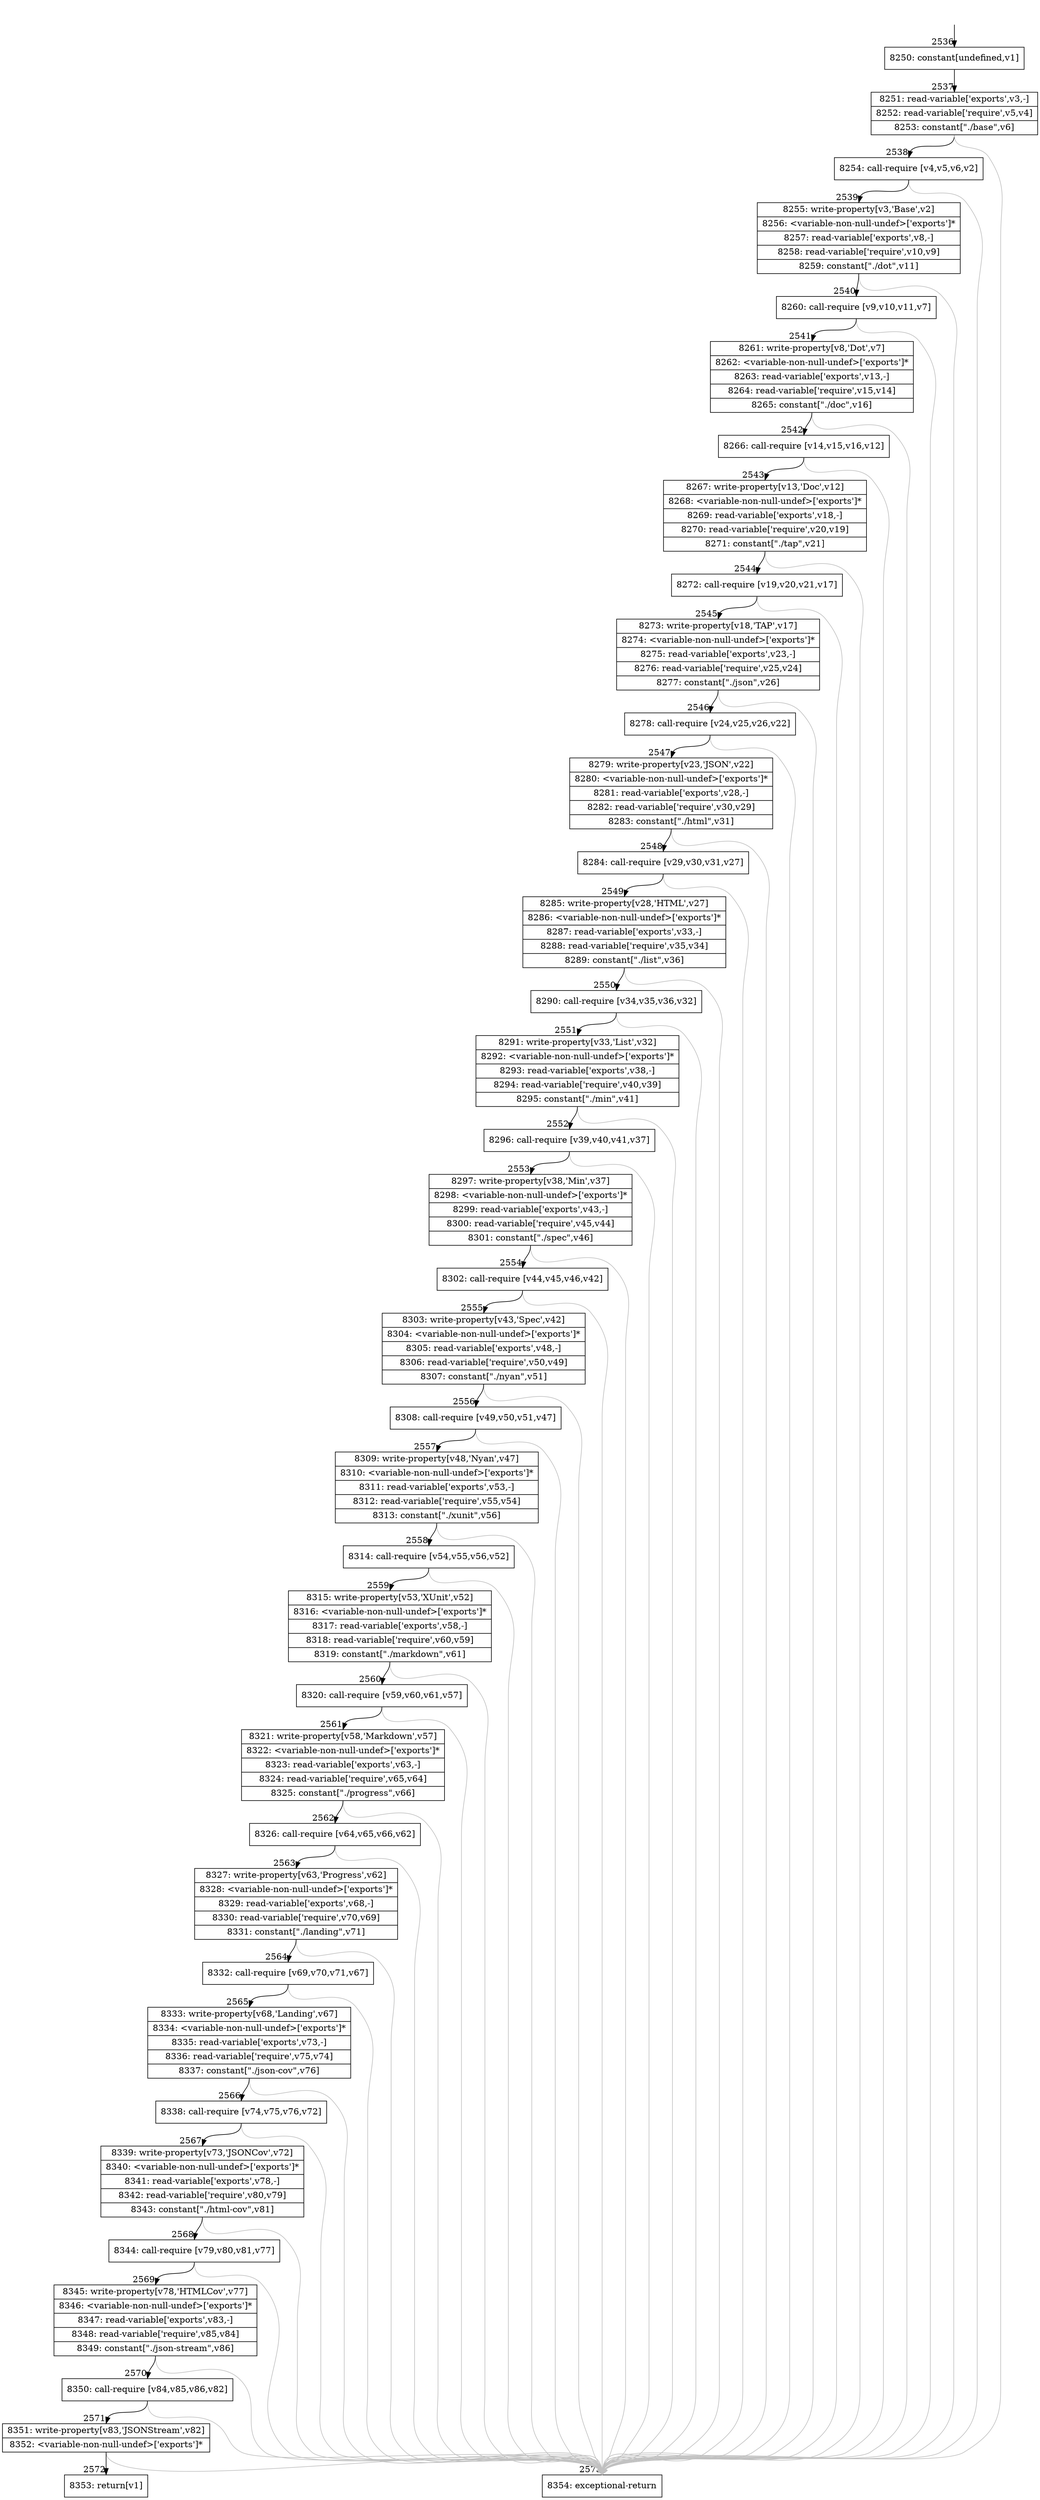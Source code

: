 digraph {
rankdir="TD"
BB_entry219[shape=none,label=""];
BB_entry219 -> BB2536 [tailport=s, headport=n, headlabel="    2536"]
BB2536 [shape=record label="{8250: constant[undefined,v1]}" ] 
BB2536 -> BB2537 [tailport=s, headport=n, headlabel="      2537"]
BB2537 [shape=record label="{8251: read-variable['exports',v3,-]|8252: read-variable['require',v5,v4]|8253: constant[\"./base\",v6]}" ] 
BB2537 -> BB2538 [tailport=s, headport=n, headlabel="      2538"]
BB2537 -> BB2573 [tailport=s, headport=n, color=gray, headlabel="      2573"]
BB2538 [shape=record label="{8254: call-require [v4,v5,v6,v2]}" ] 
BB2538 -> BB2539 [tailport=s, headport=n, headlabel="      2539"]
BB2538 -> BB2573 [tailport=s, headport=n, color=gray]
BB2539 [shape=record label="{8255: write-property[v3,'Base',v2]|8256: \<variable-non-null-undef\>['exports']*|8257: read-variable['exports',v8,-]|8258: read-variable['require',v10,v9]|8259: constant[\"./dot\",v11]}" ] 
BB2539 -> BB2540 [tailport=s, headport=n, headlabel="      2540"]
BB2539 -> BB2573 [tailport=s, headport=n, color=gray]
BB2540 [shape=record label="{8260: call-require [v9,v10,v11,v7]}" ] 
BB2540 -> BB2541 [tailport=s, headport=n, headlabel="      2541"]
BB2540 -> BB2573 [tailport=s, headport=n, color=gray]
BB2541 [shape=record label="{8261: write-property[v8,'Dot',v7]|8262: \<variable-non-null-undef\>['exports']*|8263: read-variable['exports',v13,-]|8264: read-variable['require',v15,v14]|8265: constant[\"./doc\",v16]}" ] 
BB2541 -> BB2542 [tailport=s, headport=n, headlabel="      2542"]
BB2541 -> BB2573 [tailport=s, headport=n, color=gray]
BB2542 [shape=record label="{8266: call-require [v14,v15,v16,v12]}" ] 
BB2542 -> BB2543 [tailport=s, headport=n, headlabel="      2543"]
BB2542 -> BB2573 [tailport=s, headport=n, color=gray]
BB2543 [shape=record label="{8267: write-property[v13,'Doc',v12]|8268: \<variable-non-null-undef\>['exports']*|8269: read-variable['exports',v18,-]|8270: read-variable['require',v20,v19]|8271: constant[\"./tap\",v21]}" ] 
BB2543 -> BB2544 [tailport=s, headport=n, headlabel="      2544"]
BB2543 -> BB2573 [tailport=s, headport=n, color=gray]
BB2544 [shape=record label="{8272: call-require [v19,v20,v21,v17]}" ] 
BB2544 -> BB2545 [tailport=s, headport=n, headlabel="      2545"]
BB2544 -> BB2573 [tailport=s, headport=n, color=gray]
BB2545 [shape=record label="{8273: write-property[v18,'TAP',v17]|8274: \<variable-non-null-undef\>['exports']*|8275: read-variable['exports',v23,-]|8276: read-variable['require',v25,v24]|8277: constant[\"./json\",v26]}" ] 
BB2545 -> BB2546 [tailport=s, headport=n, headlabel="      2546"]
BB2545 -> BB2573 [tailport=s, headport=n, color=gray]
BB2546 [shape=record label="{8278: call-require [v24,v25,v26,v22]}" ] 
BB2546 -> BB2547 [tailport=s, headport=n, headlabel="      2547"]
BB2546 -> BB2573 [tailport=s, headport=n, color=gray]
BB2547 [shape=record label="{8279: write-property[v23,'JSON',v22]|8280: \<variable-non-null-undef\>['exports']*|8281: read-variable['exports',v28,-]|8282: read-variable['require',v30,v29]|8283: constant[\"./html\",v31]}" ] 
BB2547 -> BB2548 [tailport=s, headport=n, headlabel="      2548"]
BB2547 -> BB2573 [tailport=s, headport=n, color=gray]
BB2548 [shape=record label="{8284: call-require [v29,v30,v31,v27]}" ] 
BB2548 -> BB2549 [tailport=s, headport=n, headlabel="      2549"]
BB2548 -> BB2573 [tailport=s, headport=n, color=gray]
BB2549 [shape=record label="{8285: write-property[v28,'HTML',v27]|8286: \<variable-non-null-undef\>['exports']*|8287: read-variable['exports',v33,-]|8288: read-variable['require',v35,v34]|8289: constant[\"./list\",v36]}" ] 
BB2549 -> BB2550 [tailport=s, headport=n, headlabel="      2550"]
BB2549 -> BB2573 [tailport=s, headport=n, color=gray]
BB2550 [shape=record label="{8290: call-require [v34,v35,v36,v32]}" ] 
BB2550 -> BB2551 [tailport=s, headport=n, headlabel="      2551"]
BB2550 -> BB2573 [tailport=s, headport=n, color=gray]
BB2551 [shape=record label="{8291: write-property[v33,'List',v32]|8292: \<variable-non-null-undef\>['exports']*|8293: read-variable['exports',v38,-]|8294: read-variable['require',v40,v39]|8295: constant[\"./min\",v41]}" ] 
BB2551 -> BB2552 [tailport=s, headport=n, headlabel="      2552"]
BB2551 -> BB2573 [tailport=s, headport=n, color=gray]
BB2552 [shape=record label="{8296: call-require [v39,v40,v41,v37]}" ] 
BB2552 -> BB2553 [tailport=s, headport=n, headlabel="      2553"]
BB2552 -> BB2573 [tailport=s, headport=n, color=gray]
BB2553 [shape=record label="{8297: write-property[v38,'Min',v37]|8298: \<variable-non-null-undef\>['exports']*|8299: read-variable['exports',v43,-]|8300: read-variable['require',v45,v44]|8301: constant[\"./spec\",v46]}" ] 
BB2553 -> BB2554 [tailport=s, headport=n, headlabel="      2554"]
BB2553 -> BB2573 [tailport=s, headport=n, color=gray]
BB2554 [shape=record label="{8302: call-require [v44,v45,v46,v42]}" ] 
BB2554 -> BB2555 [tailport=s, headport=n, headlabel="      2555"]
BB2554 -> BB2573 [tailport=s, headport=n, color=gray]
BB2555 [shape=record label="{8303: write-property[v43,'Spec',v42]|8304: \<variable-non-null-undef\>['exports']*|8305: read-variable['exports',v48,-]|8306: read-variable['require',v50,v49]|8307: constant[\"./nyan\",v51]}" ] 
BB2555 -> BB2556 [tailport=s, headport=n, headlabel="      2556"]
BB2555 -> BB2573 [tailport=s, headport=n, color=gray]
BB2556 [shape=record label="{8308: call-require [v49,v50,v51,v47]}" ] 
BB2556 -> BB2557 [tailport=s, headport=n, headlabel="      2557"]
BB2556 -> BB2573 [tailport=s, headport=n, color=gray]
BB2557 [shape=record label="{8309: write-property[v48,'Nyan',v47]|8310: \<variable-non-null-undef\>['exports']*|8311: read-variable['exports',v53,-]|8312: read-variable['require',v55,v54]|8313: constant[\"./xunit\",v56]}" ] 
BB2557 -> BB2558 [tailport=s, headport=n, headlabel="      2558"]
BB2557 -> BB2573 [tailport=s, headport=n, color=gray]
BB2558 [shape=record label="{8314: call-require [v54,v55,v56,v52]}" ] 
BB2558 -> BB2559 [tailport=s, headport=n, headlabel="      2559"]
BB2558 -> BB2573 [tailport=s, headport=n, color=gray]
BB2559 [shape=record label="{8315: write-property[v53,'XUnit',v52]|8316: \<variable-non-null-undef\>['exports']*|8317: read-variable['exports',v58,-]|8318: read-variable['require',v60,v59]|8319: constant[\"./markdown\",v61]}" ] 
BB2559 -> BB2560 [tailport=s, headport=n, headlabel="      2560"]
BB2559 -> BB2573 [tailport=s, headport=n, color=gray]
BB2560 [shape=record label="{8320: call-require [v59,v60,v61,v57]}" ] 
BB2560 -> BB2561 [tailport=s, headport=n, headlabel="      2561"]
BB2560 -> BB2573 [tailport=s, headport=n, color=gray]
BB2561 [shape=record label="{8321: write-property[v58,'Markdown',v57]|8322: \<variable-non-null-undef\>['exports']*|8323: read-variable['exports',v63,-]|8324: read-variable['require',v65,v64]|8325: constant[\"./progress\",v66]}" ] 
BB2561 -> BB2562 [tailport=s, headport=n, headlabel="      2562"]
BB2561 -> BB2573 [tailport=s, headport=n, color=gray]
BB2562 [shape=record label="{8326: call-require [v64,v65,v66,v62]}" ] 
BB2562 -> BB2563 [tailport=s, headport=n, headlabel="      2563"]
BB2562 -> BB2573 [tailport=s, headport=n, color=gray]
BB2563 [shape=record label="{8327: write-property[v63,'Progress',v62]|8328: \<variable-non-null-undef\>['exports']*|8329: read-variable['exports',v68,-]|8330: read-variable['require',v70,v69]|8331: constant[\"./landing\",v71]}" ] 
BB2563 -> BB2564 [tailport=s, headport=n, headlabel="      2564"]
BB2563 -> BB2573 [tailport=s, headport=n, color=gray]
BB2564 [shape=record label="{8332: call-require [v69,v70,v71,v67]}" ] 
BB2564 -> BB2565 [tailport=s, headport=n, headlabel="      2565"]
BB2564 -> BB2573 [tailport=s, headport=n, color=gray]
BB2565 [shape=record label="{8333: write-property[v68,'Landing',v67]|8334: \<variable-non-null-undef\>['exports']*|8335: read-variable['exports',v73,-]|8336: read-variable['require',v75,v74]|8337: constant[\"./json-cov\",v76]}" ] 
BB2565 -> BB2566 [tailport=s, headport=n, headlabel="      2566"]
BB2565 -> BB2573 [tailport=s, headport=n, color=gray]
BB2566 [shape=record label="{8338: call-require [v74,v75,v76,v72]}" ] 
BB2566 -> BB2567 [tailport=s, headport=n, headlabel="      2567"]
BB2566 -> BB2573 [tailport=s, headport=n, color=gray]
BB2567 [shape=record label="{8339: write-property[v73,'JSONCov',v72]|8340: \<variable-non-null-undef\>['exports']*|8341: read-variable['exports',v78,-]|8342: read-variable['require',v80,v79]|8343: constant[\"./html-cov\",v81]}" ] 
BB2567 -> BB2568 [tailport=s, headport=n, headlabel="      2568"]
BB2567 -> BB2573 [tailport=s, headport=n, color=gray]
BB2568 [shape=record label="{8344: call-require [v79,v80,v81,v77]}" ] 
BB2568 -> BB2569 [tailport=s, headport=n, headlabel="      2569"]
BB2568 -> BB2573 [tailport=s, headport=n, color=gray]
BB2569 [shape=record label="{8345: write-property[v78,'HTMLCov',v77]|8346: \<variable-non-null-undef\>['exports']*|8347: read-variable['exports',v83,-]|8348: read-variable['require',v85,v84]|8349: constant[\"./json-stream\",v86]}" ] 
BB2569 -> BB2570 [tailport=s, headport=n, headlabel="      2570"]
BB2569 -> BB2573 [tailport=s, headport=n, color=gray]
BB2570 [shape=record label="{8350: call-require [v84,v85,v86,v82]}" ] 
BB2570 -> BB2571 [tailport=s, headport=n, headlabel="      2571"]
BB2570 -> BB2573 [tailport=s, headport=n, color=gray]
BB2571 [shape=record label="{8351: write-property[v83,'JSONStream',v82]|8352: \<variable-non-null-undef\>['exports']*}" ] 
BB2571 -> BB2572 [tailport=s, headport=n, headlabel="      2572"]
BB2571 -> BB2573 [tailport=s, headport=n, color=gray]
BB2572 [shape=record label="{8353: return[v1]}" ] 
BB2573 [shape=record label="{8354: exceptional-return}" ] 
//#$~ 2955
}
